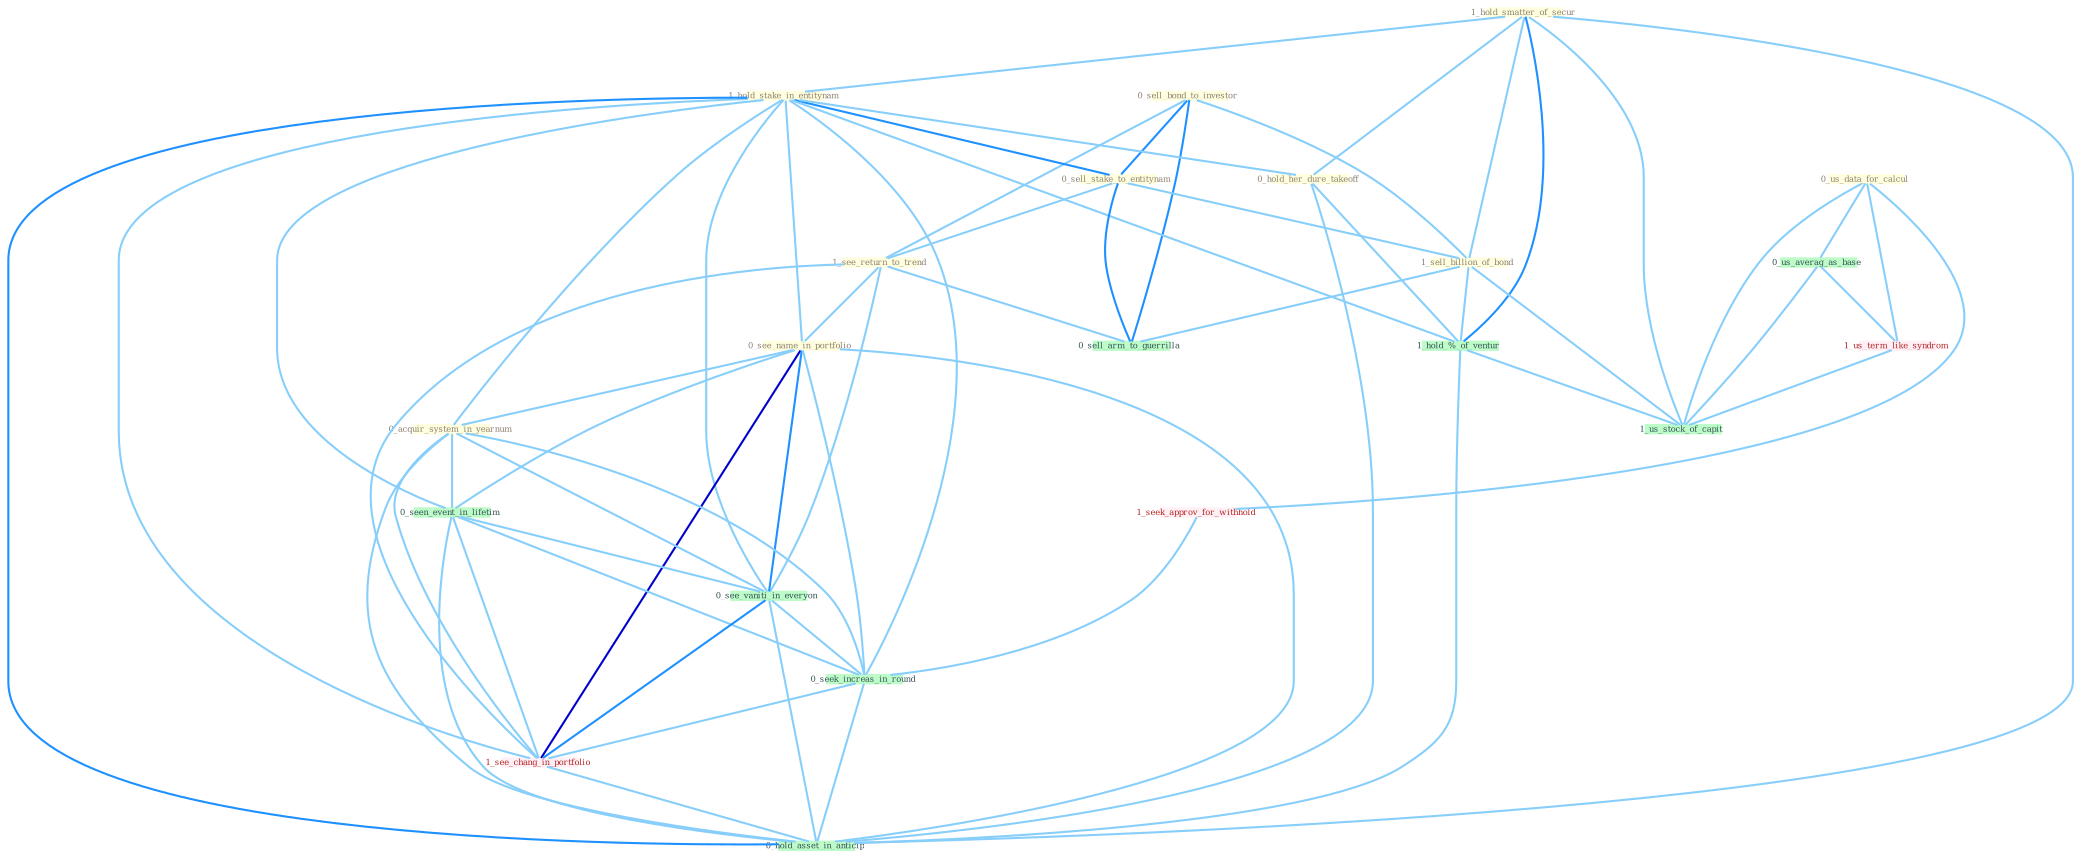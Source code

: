 Graph G{ 
    node
    [shape=polygon,style=filled,width=.5,height=.06,color="#BDFCC9",fixedsize=true,fontsize=4,
    fontcolor="#2f4f4f"];
    {node
    [color="#ffffe0", fontcolor="#8b7d6b"] "1_hold_smatter_of_secur " "0_sell_bond_to_investor " "1_hold_stake_in_entitynam " "0_sell_stake_to_entitynam " "0_us_data_for_calcul " "1_see_return_to_trend " "0_see_name_in_portfolio " "0_acquir_system_in_yearnum " "1_sell_billion_of_bond " "0_hold_her_dure_takeoff "}
{node [color="#fff0f5", fontcolor="#b22222"] "1_us_term_like_syndrom " "1_seek_approv_for_withhold " "1_see_chang_in_portfolio "}
edge [color="#B0E2FF"];

	"1_hold_smatter_of_secur " -- "1_hold_stake_in_entitynam " [w="1", color="#87cefa" ];
	"1_hold_smatter_of_secur " -- "1_sell_billion_of_bond " [w="1", color="#87cefa" ];
	"1_hold_smatter_of_secur " -- "0_hold_her_dure_takeoff " [w="1", color="#87cefa" ];
	"1_hold_smatter_of_secur " -- "1_hold_%_of_ventur " [w="2", color="#1e90ff" , len=0.8];
	"1_hold_smatter_of_secur " -- "1_us_stock_of_capit " [w="1", color="#87cefa" ];
	"1_hold_smatter_of_secur " -- "0_hold_asset_in_anticip " [w="1", color="#87cefa" ];
	"0_sell_bond_to_investor " -- "0_sell_stake_to_entitynam " [w="2", color="#1e90ff" , len=0.8];
	"0_sell_bond_to_investor " -- "1_see_return_to_trend " [w="1", color="#87cefa" ];
	"0_sell_bond_to_investor " -- "1_sell_billion_of_bond " [w="1", color="#87cefa" ];
	"0_sell_bond_to_investor " -- "0_sell_arm_to_guerrilla " [w="2", color="#1e90ff" , len=0.8];
	"1_hold_stake_in_entitynam " -- "0_sell_stake_to_entitynam " [w="2", color="#1e90ff" , len=0.8];
	"1_hold_stake_in_entitynam " -- "0_see_name_in_portfolio " [w="1", color="#87cefa" ];
	"1_hold_stake_in_entitynam " -- "0_acquir_system_in_yearnum " [w="1", color="#87cefa" ];
	"1_hold_stake_in_entitynam " -- "0_hold_her_dure_takeoff " [w="1", color="#87cefa" ];
	"1_hold_stake_in_entitynam " -- "0_seen_event_in_lifetim " [w="1", color="#87cefa" ];
	"1_hold_stake_in_entitynam " -- "1_hold_%_of_ventur " [w="1", color="#87cefa" ];
	"1_hold_stake_in_entitynam " -- "0_see_vaniti_in_everyon " [w="1", color="#87cefa" ];
	"1_hold_stake_in_entitynam " -- "0_seek_increas_in_round " [w="1", color="#87cefa" ];
	"1_hold_stake_in_entitynam " -- "1_see_chang_in_portfolio " [w="1", color="#87cefa" ];
	"1_hold_stake_in_entitynam " -- "0_hold_asset_in_anticip " [w="2", color="#1e90ff" , len=0.8];
	"0_sell_stake_to_entitynam " -- "1_see_return_to_trend " [w="1", color="#87cefa" ];
	"0_sell_stake_to_entitynam " -- "1_sell_billion_of_bond " [w="1", color="#87cefa" ];
	"0_sell_stake_to_entitynam " -- "0_sell_arm_to_guerrilla " [w="2", color="#1e90ff" , len=0.8];
	"0_us_data_for_calcul " -- "0_us_averag_as_base " [w="1", color="#87cefa" ];
	"0_us_data_for_calcul " -- "1_us_term_like_syndrom " [w="1", color="#87cefa" ];
	"0_us_data_for_calcul " -- "1_seek_approv_for_withhold " [w="1", color="#87cefa" ];
	"0_us_data_for_calcul " -- "1_us_stock_of_capit " [w="1", color="#87cefa" ];
	"1_see_return_to_trend " -- "0_see_name_in_portfolio " [w="1", color="#87cefa" ];
	"1_see_return_to_trend " -- "0_see_vaniti_in_everyon " [w="1", color="#87cefa" ];
	"1_see_return_to_trend " -- "0_sell_arm_to_guerrilla " [w="1", color="#87cefa" ];
	"1_see_return_to_trend " -- "1_see_chang_in_portfolio " [w="1", color="#87cefa" ];
	"0_see_name_in_portfolio " -- "0_acquir_system_in_yearnum " [w="1", color="#87cefa" ];
	"0_see_name_in_portfolio " -- "0_seen_event_in_lifetim " [w="1", color="#87cefa" ];
	"0_see_name_in_portfolio " -- "0_see_vaniti_in_everyon " [w="2", color="#1e90ff" , len=0.8];
	"0_see_name_in_portfolio " -- "0_seek_increas_in_round " [w="1", color="#87cefa" ];
	"0_see_name_in_portfolio " -- "1_see_chang_in_portfolio " [w="3", color="#0000cd" , len=0.6];
	"0_see_name_in_portfolio " -- "0_hold_asset_in_anticip " [w="1", color="#87cefa" ];
	"0_acquir_system_in_yearnum " -- "0_seen_event_in_lifetim " [w="1", color="#87cefa" ];
	"0_acquir_system_in_yearnum " -- "0_see_vaniti_in_everyon " [w="1", color="#87cefa" ];
	"0_acquir_system_in_yearnum " -- "0_seek_increas_in_round " [w="1", color="#87cefa" ];
	"0_acquir_system_in_yearnum " -- "1_see_chang_in_portfolio " [w="1", color="#87cefa" ];
	"0_acquir_system_in_yearnum " -- "0_hold_asset_in_anticip " [w="1", color="#87cefa" ];
	"1_sell_billion_of_bond " -- "1_hold_%_of_ventur " [w="1", color="#87cefa" ];
	"1_sell_billion_of_bond " -- "0_sell_arm_to_guerrilla " [w="1", color="#87cefa" ];
	"1_sell_billion_of_bond " -- "1_us_stock_of_capit " [w="1", color="#87cefa" ];
	"0_hold_her_dure_takeoff " -- "1_hold_%_of_ventur " [w="1", color="#87cefa" ];
	"0_hold_her_dure_takeoff " -- "0_hold_asset_in_anticip " [w="1", color="#87cefa" ];
	"0_seen_event_in_lifetim " -- "0_see_vaniti_in_everyon " [w="1", color="#87cefa" ];
	"0_seen_event_in_lifetim " -- "0_seek_increas_in_round " [w="1", color="#87cefa" ];
	"0_seen_event_in_lifetim " -- "1_see_chang_in_portfolio " [w="1", color="#87cefa" ];
	"0_seen_event_in_lifetim " -- "0_hold_asset_in_anticip " [w="1", color="#87cefa" ];
	"0_us_averag_as_base " -- "1_us_term_like_syndrom " [w="1", color="#87cefa" ];
	"0_us_averag_as_base " -- "1_us_stock_of_capit " [w="1", color="#87cefa" ];
	"1_us_term_like_syndrom " -- "1_us_stock_of_capit " [w="1", color="#87cefa" ];
	"1_seek_approv_for_withhold " -- "0_seek_increas_in_round " [w="1", color="#87cefa" ];
	"1_hold_%_of_ventur " -- "1_us_stock_of_capit " [w="1", color="#87cefa" ];
	"1_hold_%_of_ventur " -- "0_hold_asset_in_anticip " [w="1", color="#87cefa" ];
	"0_see_vaniti_in_everyon " -- "0_seek_increas_in_round " [w="1", color="#87cefa" ];
	"0_see_vaniti_in_everyon " -- "1_see_chang_in_portfolio " [w="2", color="#1e90ff" , len=0.8];
	"0_see_vaniti_in_everyon " -- "0_hold_asset_in_anticip " [w="1", color="#87cefa" ];
	"0_seek_increas_in_round " -- "1_see_chang_in_portfolio " [w="1", color="#87cefa" ];
	"0_seek_increas_in_round " -- "0_hold_asset_in_anticip " [w="1", color="#87cefa" ];
	"1_see_chang_in_portfolio " -- "0_hold_asset_in_anticip " [w="1", color="#87cefa" ];
}